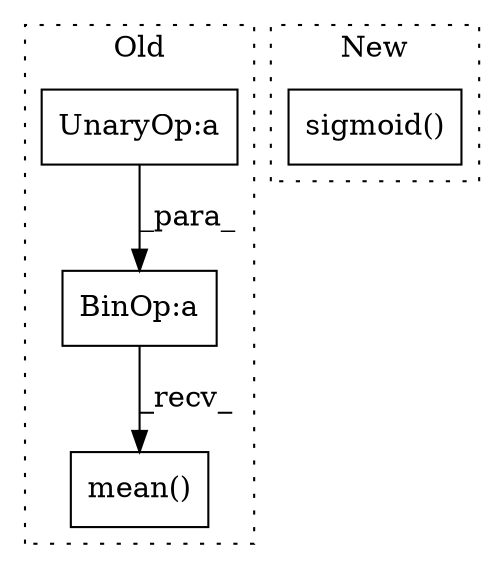 digraph G {
subgraph cluster0 {
1 [label="mean()" a="75" s="26491" l="84" shape="box"];
3 [label="UnaryOp:a" a="61" s="26465" l="7" shape="box"];
4 [label="BinOp:a" a="82" s="26498" l="29" shape="box"];
label = "Old";
style="dotted";
}
subgraph cluster1 {
2 [label="sigmoid()" a="75" s="5113,5132" l="13,1" shape="box"];
label = "New";
style="dotted";
}
3 -> 4 [label="_para_"];
4 -> 1 [label="_recv_"];
}